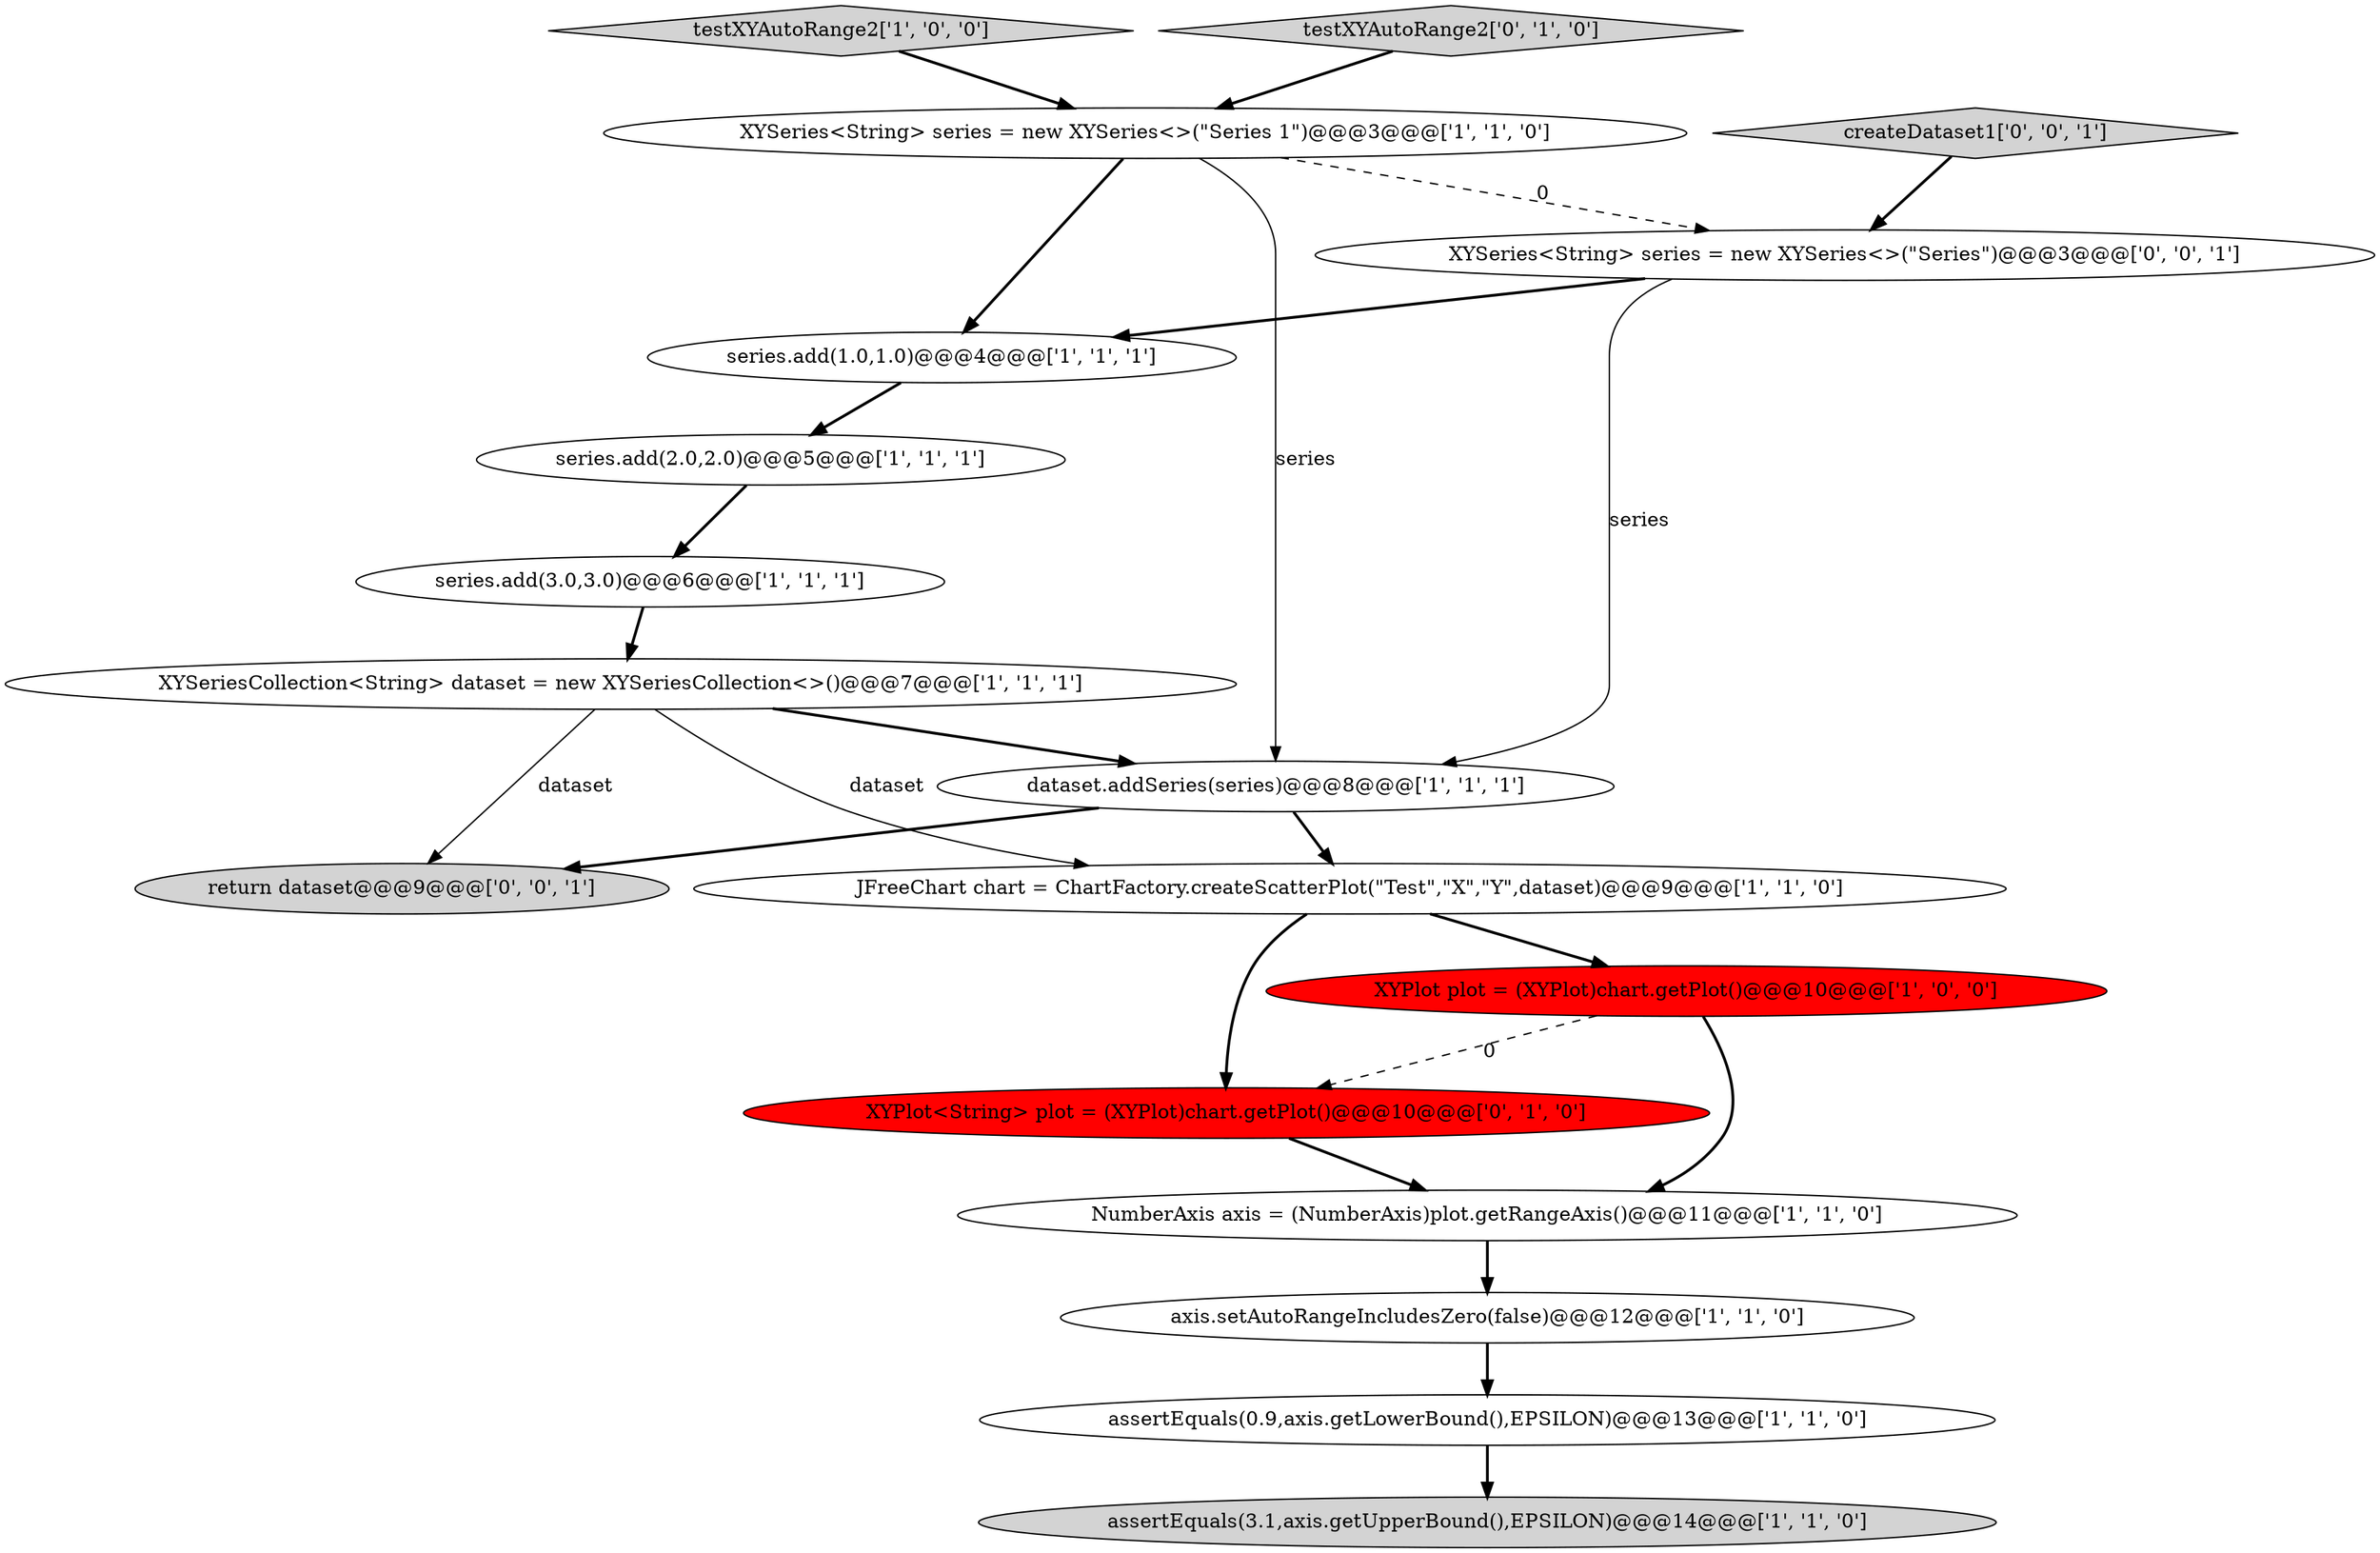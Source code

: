 digraph {
8 [style = filled, label = "testXYAutoRange2['1', '0', '0']", fillcolor = lightgray, shape = diamond image = "AAA0AAABBB1BBB"];
12 [style = filled, label = "assertEquals(3.1,axis.getUpperBound(),EPSILON)@@@14@@@['1', '1', '0']", fillcolor = lightgray, shape = ellipse image = "AAA0AAABBB1BBB"];
14 [style = filled, label = "XYPlot<String> plot = (XYPlot)chart.getPlot()@@@10@@@['0', '1', '0']", fillcolor = red, shape = ellipse image = "AAA1AAABBB2BBB"];
13 [style = filled, label = "testXYAutoRange2['0', '1', '0']", fillcolor = lightgray, shape = diamond image = "AAA0AAABBB2BBB"];
15 [style = filled, label = "XYSeries<String> series = new XYSeries<>(\"Series\")@@@3@@@['0', '0', '1']", fillcolor = white, shape = ellipse image = "AAA0AAABBB3BBB"];
4 [style = filled, label = "assertEquals(0.9,axis.getLowerBound(),EPSILON)@@@13@@@['1', '1', '0']", fillcolor = white, shape = ellipse image = "AAA0AAABBB1BBB"];
17 [style = filled, label = "return dataset@@@9@@@['0', '0', '1']", fillcolor = lightgray, shape = ellipse image = "AAA0AAABBB3BBB"];
9 [style = filled, label = "XYSeriesCollection<String> dataset = new XYSeriesCollection<>()@@@7@@@['1', '1', '1']", fillcolor = white, shape = ellipse image = "AAA0AAABBB1BBB"];
0 [style = filled, label = "series.add(2.0,2.0)@@@5@@@['1', '1', '1']", fillcolor = white, shape = ellipse image = "AAA0AAABBB1BBB"];
16 [style = filled, label = "createDataset1['0', '0', '1']", fillcolor = lightgray, shape = diamond image = "AAA0AAABBB3BBB"];
6 [style = filled, label = "series.add(1.0,1.0)@@@4@@@['1', '1', '1']", fillcolor = white, shape = ellipse image = "AAA0AAABBB1BBB"];
11 [style = filled, label = "JFreeChart chart = ChartFactory.createScatterPlot(\"Test\",\"X\",\"Y\",dataset)@@@9@@@['1', '1', '0']", fillcolor = white, shape = ellipse image = "AAA0AAABBB1BBB"];
2 [style = filled, label = "XYSeries<String> series = new XYSeries<>(\"Series 1\")@@@3@@@['1', '1', '0']", fillcolor = white, shape = ellipse image = "AAA0AAABBB1BBB"];
7 [style = filled, label = "XYPlot plot = (XYPlot)chart.getPlot()@@@10@@@['1', '0', '0']", fillcolor = red, shape = ellipse image = "AAA1AAABBB1BBB"];
10 [style = filled, label = "dataset.addSeries(series)@@@8@@@['1', '1', '1']", fillcolor = white, shape = ellipse image = "AAA0AAABBB1BBB"];
3 [style = filled, label = "NumberAxis axis = (NumberAxis)plot.getRangeAxis()@@@11@@@['1', '1', '0']", fillcolor = white, shape = ellipse image = "AAA0AAABBB1BBB"];
5 [style = filled, label = "axis.setAutoRangeIncludesZero(false)@@@12@@@['1', '1', '0']", fillcolor = white, shape = ellipse image = "AAA0AAABBB1BBB"];
1 [style = filled, label = "series.add(3.0,3.0)@@@6@@@['1', '1', '1']", fillcolor = white, shape = ellipse image = "AAA0AAABBB1BBB"];
14->3 [style = bold, label=""];
16->15 [style = bold, label=""];
11->14 [style = bold, label=""];
2->6 [style = bold, label=""];
7->14 [style = dashed, label="0"];
15->6 [style = bold, label=""];
6->0 [style = bold, label=""];
10->17 [style = bold, label=""];
9->11 [style = solid, label="dataset"];
9->10 [style = bold, label=""];
9->17 [style = solid, label="dataset"];
7->3 [style = bold, label=""];
1->9 [style = bold, label=""];
2->15 [style = dashed, label="0"];
3->5 [style = bold, label=""];
15->10 [style = solid, label="series"];
8->2 [style = bold, label=""];
0->1 [style = bold, label=""];
5->4 [style = bold, label=""];
4->12 [style = bold, label=""];
2->10 [style = solid, label="series"];
11->7 [style = bold, label=""];
13->2 [style = bold, label=""];
10->11 [style = bold, label=""];
}
